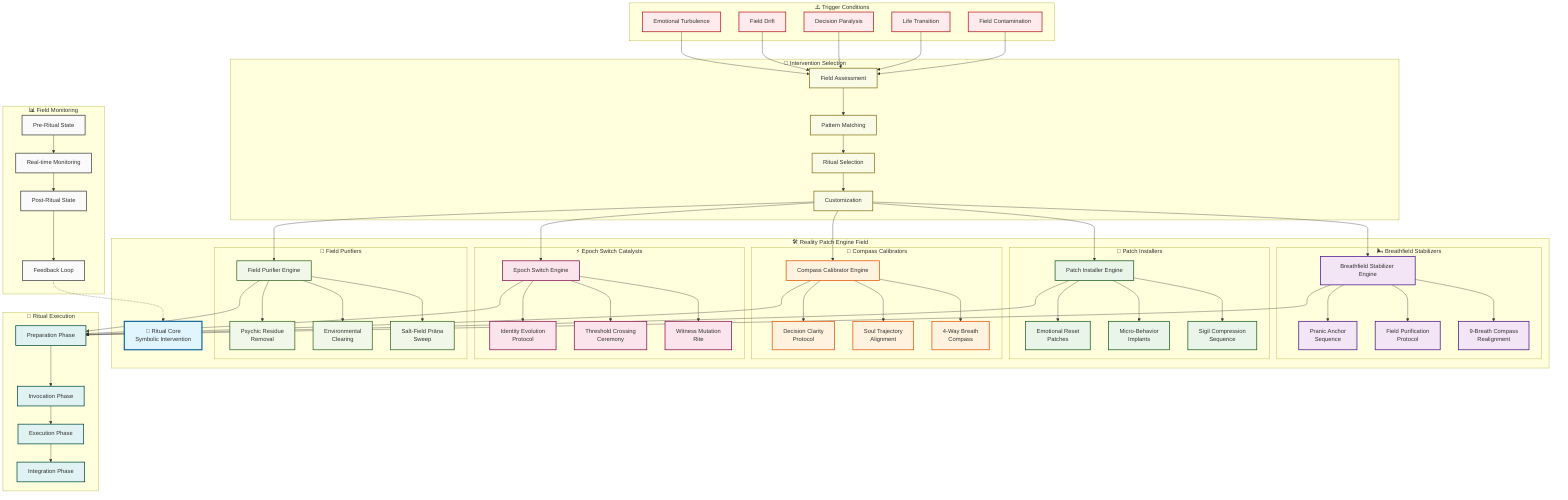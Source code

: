 graph TB
    subgraph "🛠️ Reality Patch Engine Field"
        Core[🧿 Ritual Core<br/>Symbolic Intervention]
        
        subgraph "🌬️ Breathfield Stabilizers"
            BS[Breathfield Stabilizer Engine]
            BS --> BS1[9-Breath Compass<br/>Realignment]
            BS --> BS2[Field Purification<br/>Protocol]
            BS --> BS3[Pranic Anchor<br/>Sequence]
        end
        
        subgraph "🔮 Patch Installers"
            PI[Patch Installer Engine]
            PI --> PI1[Sigil Compression<br/>Sequence]
            PI --> PI2[Micro-Behavior<br/>Implants]
            PI --> PI3[Emotional Reset<br/>Patches]
        end
        
        subgraph "🧭 Compass Calibrators"
            CC[Compass Calibrator Engine]
            CC --> CC1[4-Way Breath<br/>Compass]
            CC --> CC2[Soul Trajectory<br/>Alignment]
            CC --> CC3[Decision Clarity<br/>Protocol]
        end
        
        subgraph "⚡ Epoch Switch Catalysts"
            ESC[Epoch Switch Engine]
            ESC --> ESC1[Witness Mutation<br/>Rite]
            ESC --> ESC2[Threshold Crossing<br/>Ceremony]
            ESC --> ESC3[Identity Evolution<br/>Protocol]
        end
        
        subgraph "🌿 Field Purifiers"
            FP[Field Purifier Engine]
            FP --> FP1[Salt-Field Prāṇa<br/>Sweep]
            FP --> FP2[Environmental<br/>Clearing]
            FP --> FP3[Psychic Residue<br/>Removal]
        end
    end
    
    subgraph "⚠️ Trigger Conditions"
        Emotional[Emotional Turbulence]
        Drift[Field Drift]
        Decision[Decision Paralysis]
        Transition[Life Transition]
        Contamination[Field Contamination]
    end
    
    subgraph "🎯 Intervention Selection"
        Assess[Field Assessment]
        Match[Pattern Matching]
        Select[Ritual Selection]
        Customize[Customization]
    end
    
    subgraph "🌟 Ritual Execution"
        Prepare[Preparation Phase]
        Invoke[Invocation Phase]
        Execute[Execution Phase]
        Integrate[Integration Phase]
    end
    
    subgraph "📊 Field Monitoring"
        Before[Pre-Ritual State]
        During[Real-time Monitoring]
        After[Post-Ritual State]
        Feedback[Feedback Loop]
    end
    
    %% Trigger to Assessment
    Emotional --> Assess
    Drift --> Assess
    Decision --> Assess
    Transition --> Assess
    Contamination --> Assess
    
    %% Assessment to Selection
    Assess --> Match
    Match --> Select
    Select --> Customize
    
    %% Selection to Engines
    Customize --> BS
    Customize --> PI
    Customize --> CC
    Customize --> ESC
    Customize --> FP
    
    %% Engines to Execution
    BS --> Prepare
    PI --> Prepare
    CC --> Prepare
    ESC --> Prepare
    FP --> Prepare
    
    %% Execution Flow
    Prepare --> Invoke
    Invoke --> Execute
    Execute --> Integrate
    
    %% Monitoring
    Before --> During
    During --> After
    After --> Feedback
    Feedback -.-> Core
    
    %% Styling
    classDef core fill:#e1f5fe,stroke:#01579b,stroke-width:3px
    classDef stabilizer fill:#f3e5f5,stroke:#4a148c,stroke-width:2px
    classDef installer fill:#e8f5e8,stroke:#1b5e20,stroke-width:2px
    classDef calibrator fill:#fff3e0,stroke:#e65100,stroke-width:2px
    classDef catalyst fill:#fce4ec,stroke:#880e4f,stroke-width:2px
    classDef purifier fill:#f1f8e9,stroke:#33691e,stroke-width:2px
    classDef trigger fill:#ffebee,stroke:#b71c1c,stroke-width:2px
    classDef selection fill:#f9fbe7,stroke:#827717,stroke-width:2px
    classDef execution fill:#e0f2f1,stroke:#004d40,stroke-width:2px
    classDef monitoring fill:#fafafa,stroke:#424242,stroke-width:2px
    
    class Core core
    class BS,BS1,BS2,BS3 stabilizer
    class PI,PI1,PI2,PI3 installer
    class CC,CC1,CC2,CC3 calibrator
    class ESC,ESC1,ESC2,ESC3 catalyst
    class FP,FP1,FP2,FP3 purifier
    class Emotional,Drift,Decision,Transition,Contamination trigger
    class Assess,Match,Select,Customize selection
    class Prepare,Invoke,Execute,Integrate execution
    class Before,During,After,Feedback monitoring